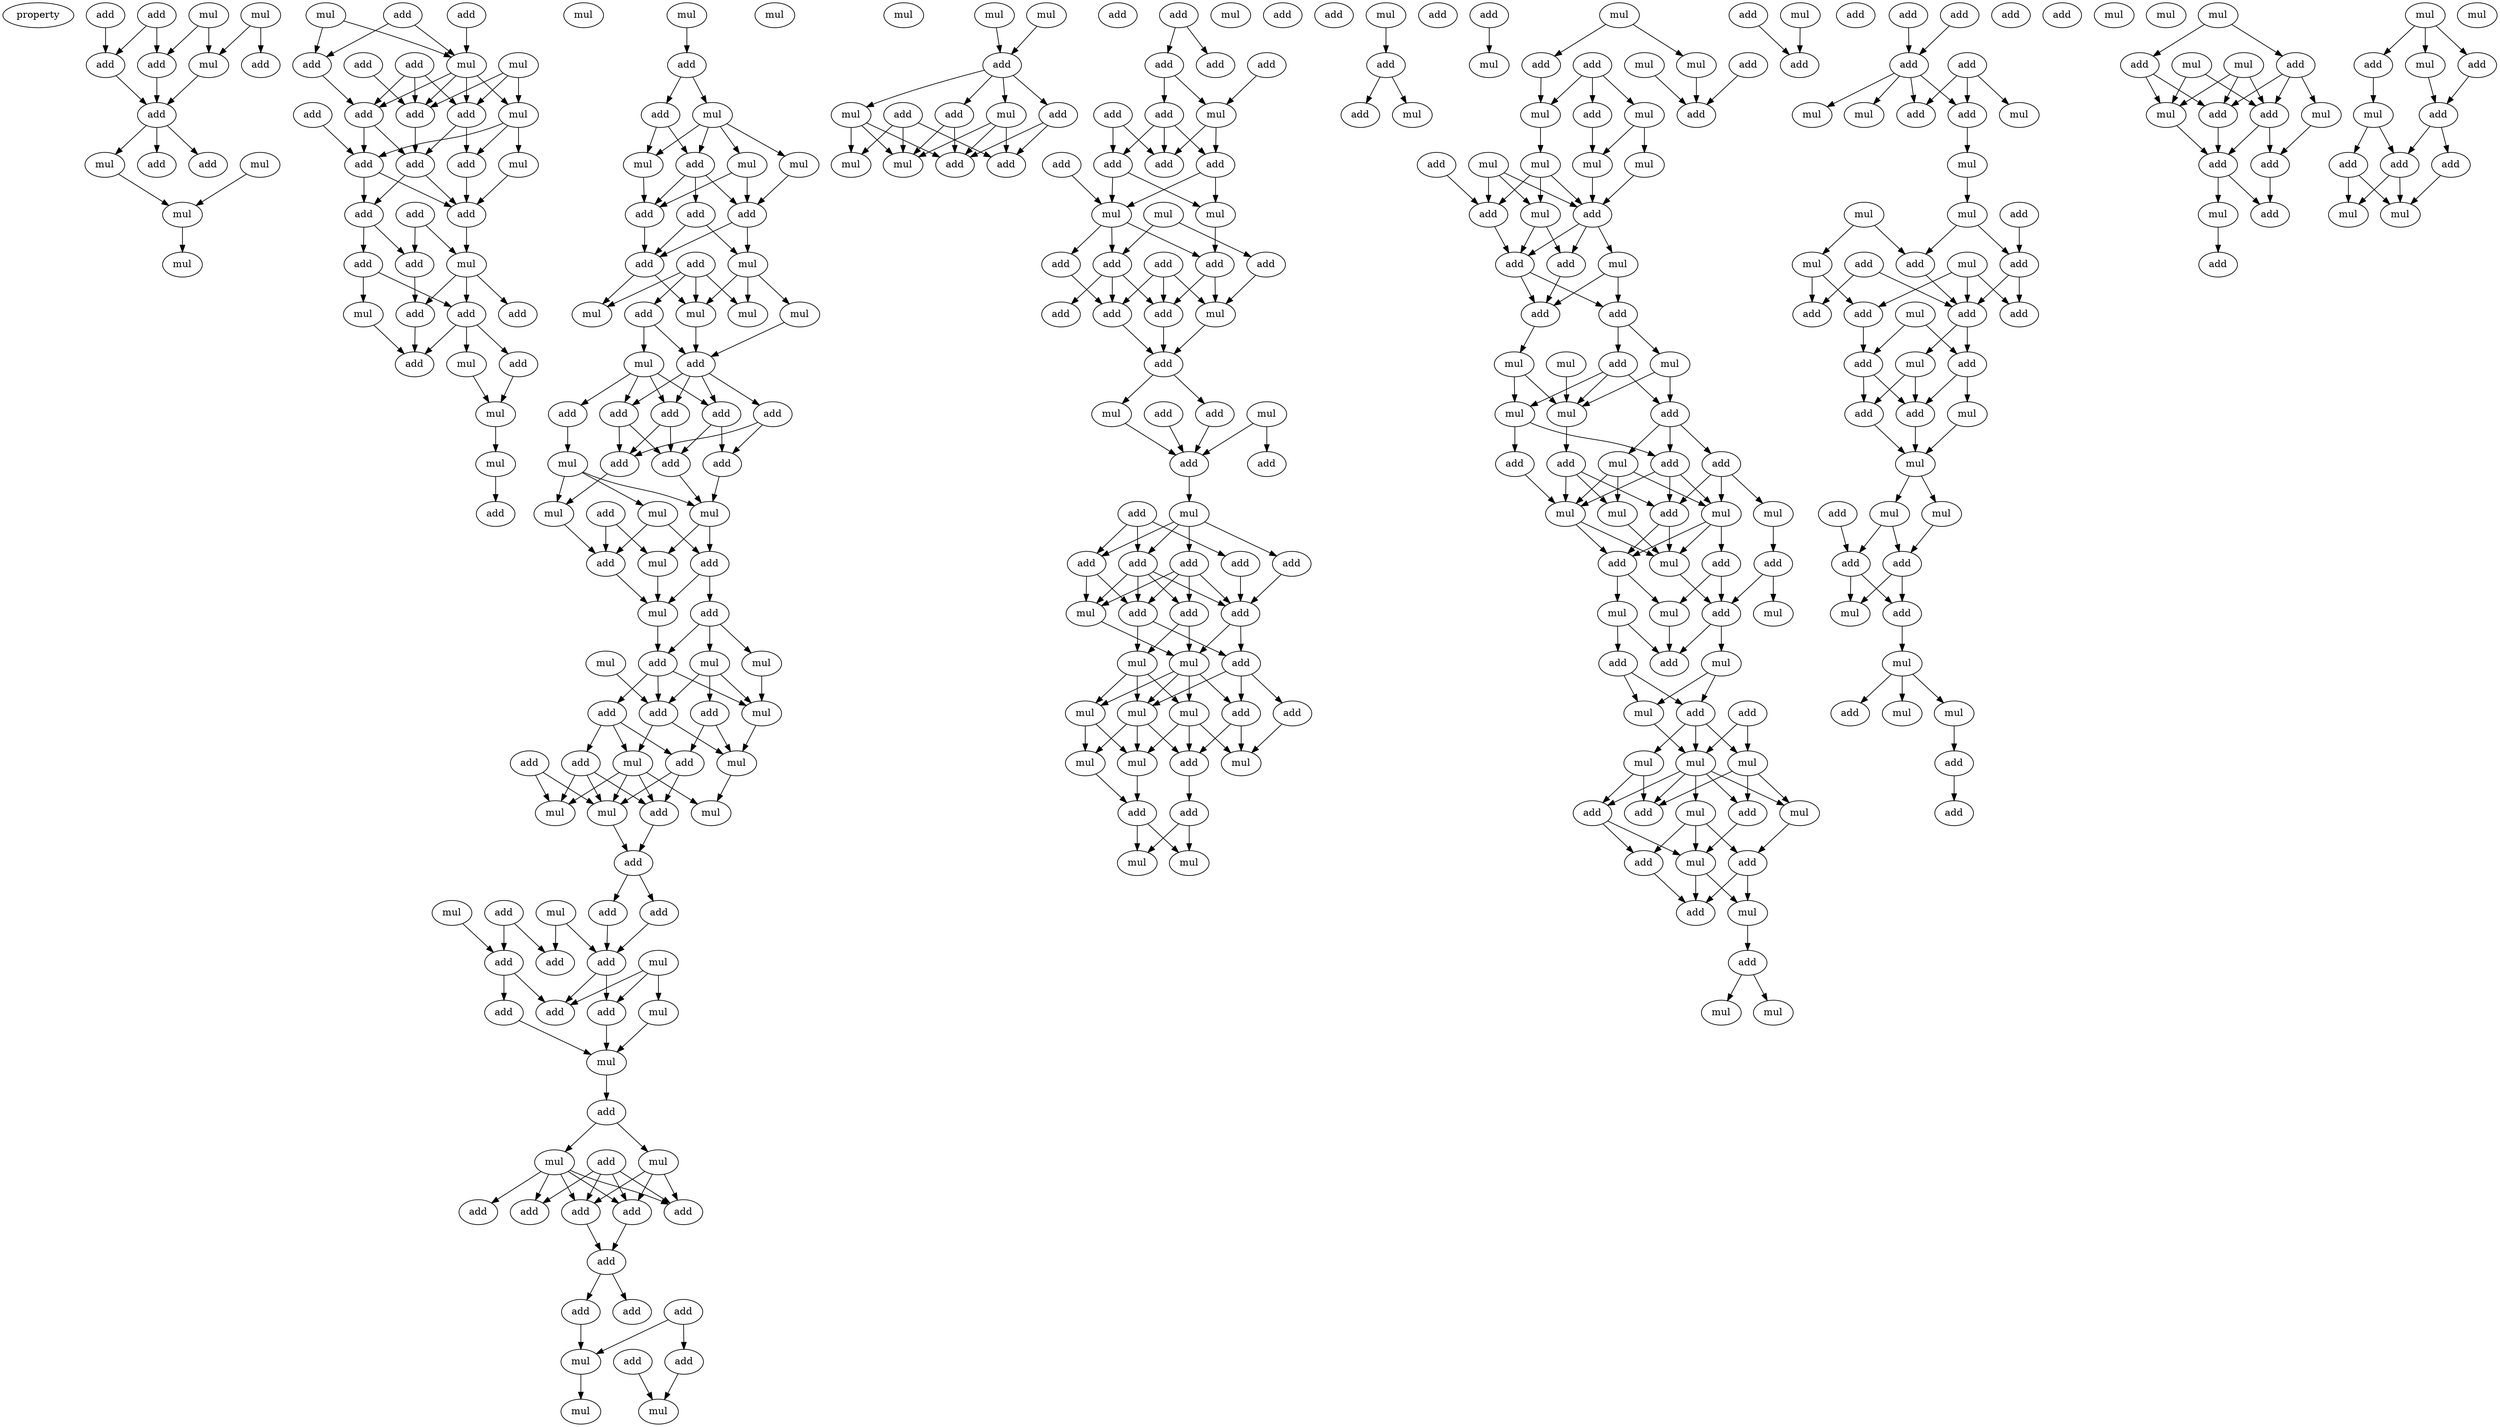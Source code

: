 digraph {
    node [fontcolor=black]
    property [mul=2,lf=1.3]
    0 [ label = add ];
    1 [ label = mul ];
    2 [ label = add ];
    3 [ label = mul ];
    4 [ label = mul ];
    5 [ label = add ];
    6 [ label = add ];
    7 [ label = add ];
    8 [ label = add ];
    9 [ label = add ];
    10 [ label = mul ];
    11 [ label = add ];
    12 [ label = mul ];
    13 [ label = mul ];
    14 [ label = add ];
    15 [ label = mul ];
    16 [ label = add ];
    17 [ label = mul ];
    18 [ label = add ];
    19 [ label = add ];
    20 [ label = add ];
    21 [ label = mul ];
    22 [ label = mul ];
    23 [ label = add ];
    24 [ label = add ];
    25 [ label = add ];
    26 [ label = mul ];
    27 [ label = add ];
    28 [ label = mul ];
    29 [ label = add ];
    30 [ label = add ];
    31 [ label = add ];
    32 [ label = add ];
    33 [ label = add ];
    34 [ label = add ];
    35 [ label = add ];
    36 [ label = add ];
    37 [ label = mul ];
    38 [ label = add ];
    39 [ label = add ];
    40 [ label = add ];
    41 [ label = mul ];
    42 [ label = mul ];
    43 [ label = mul ];
    44 [ label = add ];
    45 [ label = add ];
    46 [ label = mul ];
    47 [ label = mul ];
    48 [ label = mul ];
    49 [ label = add ];
    50 [ label = add ];
    51 [ label = add ];
    52 [ label = mul ];
    53 [ label = mul ];
    54 [ label = add ];
    55 [ label = mul ];
    56 [ label = mul ];
    57 [ label = add ];
    58 [ label = add ];
    59 [ label = add ];
    60 [ label = mul ];
    61 [ label = add ];
    62 [ label = add ];
    63 [ label = mul ];
    64 [ label = mul ];
    65 [ label = add ];
    66 [ label = mul ];
    67 [ label = mul ];
    68 [ label = mul ];
    69 [ label = add ];
    70 [ label = add ];
    71 [ label = add ];
    72 [ label = add ];
    73 [ label = add ];
    74 [ label = add ];
    75 [ label = mul ];
    76 [ label = add ];
    77 [ label = add ];
    78 [ label = add ];
    79 [ label = mul ];
    80 [ label = add ];
    81 [ label = mul ];
    82 [ label = mul ];
    83 [ label = add ];
    84 [ label = add ];
    85 [ label = mul ];
    86 [ label = mul ];
    87 [ label = add ];
    88 [ label = mul ];
    89 [ label = mul ];
    90 [ label = mul ];
    91 [ label = add ];
    92 [ label = mul ];
    93 [ label = add ];
    94 [ label = mul ];
    95 [ label = add ];
    96 [ label = add ];
    97 [ label = mul ];
    98 [ label = add ];
    99 [ label = add ];
    100 [ label = mul ];
    101 [ label = add ];
    102 [ label = add ];
    103 [ label = mul ];
    104 [ label = mul ];
    105 [ label = mul ];
    106 [ label = add ];
    107 [ label = add ];
    108 [ label = add ];
    109 [ label = add ];
    110 [ label = mul ];
    111 [ label = mul ];
    112 [ label = mul ];
    113 [ label = add ];
    114 [ label = add ];
    115 [ label = add ];
    116 [ label = add ];
    117 [ label = add ];
    118 [ label = add ];
    119 [ label = mul ];
    120 [ label = mul ];
    121 [ label = add ];
    122 [ label = add ];
    123 [ label = mul ];
    124 [ label = mul ];
    125 [ label = add ];
    126 [ label = add ];
    127 [ label = add ];
    128 [ label = add ];
    129 [ label = add ];
    130 [ label = add ];
    131 [ label = add ];
    132 [ label = add ];
    133 [ label = mul ];
    134 [ label = add ];
    135 [ label = add ];
    136 [ label = add ];
    137 [ label = mul ];
    138 [ label = mul ];
    139 [ label = mul ];
    140 [ label = mul ];
    141 [ label = add ];
    142 [ label = mul ];
    143 [ label = add ];
    144 [ label = add ];
    145 [ label = mul ];
    146 [ label = add ];
    147 [ label = mul ];
    148 [ label = add ];
    149 [ label = add ];
    150 [ label = mul ];
    151 [ label = add ];
    152 [ label = mul ];
    153 [ label = add ];
    154 [ label = add ];
    155 [ label = add ];
    156 [ label = add ];
    157 [ label = add ];
    158 [ label = add ];
    159 [ label = mul ];
    160 [ label = mul ];
    161 [ label = add ];
    162 [ label = add ];
    163 [ label = add ];
    164 [ label = add ];
    165 [ label = mul ];
    166 [ label = mul ];
    167 [ label = mul ];
    168 [ label = add ];
    169 [ label = add ];
    170 [ label = add ];
    171 [ label = add ];
    172 [ label = add ];
    173 [ label = add ];
    174 [ label = add ];
    175 [ label = add ];
    176 [ label = mul ];
    177 [ label = add ];
    178 [ label = add ];
    179 [ label = add ];
    180 [ label = mul ];
    181 [ label = mul ];
    182 [ label = add ];
    183 [ label = add ];
    184 [ label = add ];
    185 [ label = mul ];
    186 [ label = add ];
    187 [ label = add ];
    188 [ label = add ];
    189 [ label = add ];
    190 [ label = add ];
    191 [ label = add ];
    192 [ label = mul ];
    193 [ label = add ];
    194 [ label = add ];
    195 [ label = add ];
    196 [ label = mul ];
    197 [ label = mul ];
    198 [ label = add ];
    199 [ label = mul ];
    200 [ label = mul ];
    201 [ label = add ];
    202 [ label = add ];
    203 [ label = mul ];
    204 [ label = mul ];
    205 [ label = add ];
    206 [ label = mul ];
    207 [ label = mul ];
    208 [ label = add ];
    209 [ label = add ];
    210 [ label = add ];
    211 [ label = mul ];
    212 [ label = mul ];
    213 [ label = mul ];
    214 [ label = add ];
    215 [ label = add ];
    216 [ label = add ];
    217 [ label = add ];
    218 [ label = mul ];
    219 [ label = mul ];
    220 [ label = mul ];
    221 [ label = add ];
    222 [ label = add ];
    223 [ label = mul ];
    224 [ label = add ];
    225 [ label = mul ];
    226 [ label = mul ];
    227 [ label = mul ];
    228 [ label = add ];
    229 [ label = add ];
    230 [ label = mul ];
    231 [ label = add ];
    232 [ label = mul ];
    233 [ label = mul ];
    234 [ label = mul ];
    235 [ label = mul ];
    236 [ label = add ];
    237 [ label = add ];
    238 [ label = add ];
    239 [ label = mul ];
    240 [ label = add ];
    241 [ label = add ];
    242 [ label = add ];
    243 [ label = mul ];
    244 [ label = mul ];
    245 [ label = mul ];
    246 [ label = add ];
    247 [ label = mul ];
    248 [ label = add ];
    249 [ label = mul ];
    250 [ label = mul ];
    251 [ label = add ];
    252 [ label = add ];
    253 [ label = add ];
    254 [ label = add ];
    255 [ label = mul ];
    256 [ label = mul ];
    257 [ label = mul ];
    258 [ label = mul ];
    259 [ label = add ];
    260 [ label = add ];
    261 [ label = add ];
    262 [ label = mul ];
    263 [ label = add ];
    264 [ label = mul ];
    265 [ label = mul ];
    266 [ label = add ];
    267 [ label = mul ];
    268 [ label = add ];
    269 [ label = mul ];
    270 [ label = add ];
    271 [ label = add ];
    272 [ label = add ];
    273 [ label = mul ];
    274 [ label = mul ];
    275 [ label = mul ];
    276 [ label = mul ];
    277 [ label = add ];
    278 [ label = mul ];
    279 [ label = add ];
    280 [ label = mul ];
    281 [ label = add ];
    282 [ label = add ];
    283 [ label = mul ];
    284 [ label = add ];
    285 [ label = add ];
    286 [ label = mul ];
    287 [ label = add ];
    288 [ label = mul ];
    289 [ label = add ];
    290 [ label = mul ];
    291 [ label = add ];
    292 [ label = mul ];
    293 [ label = add ];
    294 [ label = add ];
    295 [ label = add ];
    296 [ label = add ];
    297 [ label = add ];
    298 [ label = mul ];
    299 [ label = add ];
    300 [ label = mul ];
    301 [ label = add ];
    302 [ label = mul ];
    303 [ label = mul ];
    304 [ label = mul ];
    305 [ label = mul ];
    306 [ label = add ];
    307 [ label = mul ];
    308 [ label = add ];
    309 [ label = add ];
    310 [ label = mul ];
    311 [ label = add ];
    312 [ label = add ];
    313 [ label = add ];
    314 [ label = add ];
    315 [ label = mul ];
    316 [ label = add ];
    317 [ label = mul ];
    318 [ label = add ];
    319 [ label = add ];
    320 [ label = add ];
    321 [ label = add ];
    322 [ label = mul ];
    323 [ label = mul ];
    324 [ label = mul ];
    325 [ label = mul ];
    326 [ label = add ];
    327 [ label = add ];
    328 [ label = add ];
    329 [ label = add ];
    330 [ label = add ];
    331 [ label = add ];
    332 [ label = mul ];
    333 [ label = mul ];
    334 [ label = add ];
    335 [ label = mul ];
    336 [ label = mul ];
    337 [ label = mul ];
    338 [ label = mul ];
    339 [ label = add ];
    340 [ label = add ];
    341 [ label = mul ];
    342 [ label = add ];
    343 [ label = mul ];
    344 [ label = add ];
    345 [ label = mul ];
    346 [ label = mul ];
    347 [ label = add ];
    348 [ label = add ];
    349 [ label = mul ];
    350 [ label = add ];
    351 [ label = add ];
    352 [ label = add ];
    353 [ label = mul ];
    354 [ label = mul ];
    355 [ label = add ];
    356 [ label = add ];
    357 [ label = add ];
    358 [ label = mul ];
    359 [ label = add ];
    360 [ label = mul ];
    361 [ label = add ];
    362 [ label = add ];
    363 [ label = add ];
    364 [ label = mul ];
    365 [ label = mul ];
    366 [ label = mul ];
    0 -> 5 [ name = 0 ];
    0 -> 6 [ name = 1 ];
    1 -> 4 [ name = 2 ];
    1 -> 7 [ name = 3 ];
    2 -> 6 [ name = 4 ];
    3 -> 4 [ name = 5 ];
    3 -> 5 [ name = 6 ];
    4 -> 8 [ name = 7 ];
    5 -> 8 [ name = 8 ];
    6 -> 8 [ name = 9 ];
    8 -> 9 [ name = 10 ];
    8 -> 10 [ name = 11 ];
    8 -> 11 [ name = 12 ];
    10 -> 13 [ name = 13 ];
    12 -> 13 [ name = 14 ];
    13 -> 15 [ name = 15 ];
    14 -> 21 [ name = 16 ];
    16 -> 19 [ name = 17 ];
    16 -> 21 [ name = 18 ];
    17 -> 19 [ name = 19 ];
    17 -> 21 [ name = 20 ];
    18 -> 23 [ name = 21 ];
    18 -> 24 [ name = 22 ];
    18 -> 25 [ name = 23 ];
    19 -> 24 [ name = 24 ];
    20 -> 23 [ name = 25 ];
    21 -> 23 [ name = 26 ];
    21 -> 24 [ name = 27 ];
    21 -> 25 [ name = 28 ];
    21 -> 26 [ name = 29 ];
    22 -> 23 [ name = 30 ];
    22 -> 25 [ name = 31 ];
    22 -> 26 [ name = 32 ];
    23 -> 30 [ name = 33 ];
    24 -> 30 [ name = 34 ];
    24 -> 31 [ name = 35 ];
    25 -> 29 [ name = 36 ];
    25 -> 30 [ name = 37 ];
    26 -> 28 [ name = 38 ];
    26 -> 29 [ name = 39 ];
    26 -> 31 [ name = 40 ];
    27 -> 31 [ name = 41 ];
    28 -> 34 [ name = 42 ];
    29 -> 34 [ name = 43 ];
    30 -> 33 [ name = 44 ];
    30 -> 34 [ name = 45 ];
    31 -> 33 [ name = 46 ];
    31 -> 34 [ name = 47 ];
    32 -> 35 [ name = 48 ];
    32 -> 37 [ name = 49 ];
    33 -> 35 [ name = 50 ];
    33 -> 36 [ name = 51 ];
    34 -> 37 [ name = 52 ];
    35 -> 38 [ name = 53 ];
    36 -> 40 [ name = 54 ];
    36 -> 42 [ name = 55 ];
    37 -> 38 [ name = 56 ];
    37 -> 39 [ name = 57 ];
    37 -> 40 [ name = 58 ];
    38 -> 44 [ name = 59 ];
    40 -> 43 [ name = 60 ];
    40 -> 44 [ name = 61 ];
    40 -> 45 [ name = 62 ];
    42 -> 44 [ name = 63 ];
    43 -> 46 [ name = 64 ];
    45 -> 46 [ name = 65 ];
    46 -> 47 [ name = 66 ];
    47 -> 49 [ name = 67 ];
    48 -> 50 [ name = 68 ];
    50 -> 51 [ name = 69 ];
    50 -> 52 [ name = 70 ];
    51 -> 54 [ name = 71 ];
    51 -> 56 [ name = 72 ];
    52 -> 53 [ name = 73 ];
    52 -> 54 [ name = 74 ];
    52 -> 55 [ name = 75 ];
    52 -> 56 [ name = 76 ];
    53 -> 57 [ name = 77 ];
    53 -> 59 [ name = 78 ];
    54 -> 57 [ name = 79 ];
    54 -> 58 [ name = 80 ];
    54 -> 59 [ name = 81 ];
    55 -> 59 [ name = 82 ];
    56 -> 57 [ name = 83 ];
    57 -> 61 [ name = 84 ];
    58 -> 60 [ name = 85 ];
    58 -> 61 [ name = 86 ];
    59 -> 60 [ name = 87 ];
    59 -> 61 [ name = 88 ];
    60 -> 63 [ name = 89 ];
    60 -> 64 [ name = 90 ];
    60 -> 66 [ name = 91 ];
    61 -> 66 [ name = 92 ];
    61 -> 67 [ name = 93 ];
    62 -> 64 [ name = 94 ];
    62 -> 65 [ name = 95 ];
    62 -> 66 [ name = 96 ];
    62 -> 67 [ name = 97 ];
    63 -> 69 [ name = 98 ];
    65 -> 68 [ name = 99 ];
    65 -> 69 [ name = 100 ];
    66 -> 69 [ name = 101 ];
    68 -> 71 [ name = 102 ];
    68 -> 72 [ name = 103 ];
    68 -> 73 [ name = 104 ];
    68 -> 74 [ name = 105 ];
    69 -> 70 [ name = 106 ];
    69 -> 72 [ name = 107 ];
    69 -> 73 [ name = 108 ];
    69 -> 74 [ name = 109 ];
    70 -> 76 [ name = 110 ];
    70 -> 77 [ name = 111 ];
    71 -> 75 [ name = 112 ];
    72 -> 76 [ name = 113 ];
    72 -> 78 [ name = 114 ];
    73 -> 77 [ name = 115 ];
    73 -> 78 [ name = 116 ];
    74 -> 77 [ name = 117 ];
    74 -> 78 [ name = 118 ];
    75 -> 79 [ name = 119 ];
    75 -> 81 [ name = 120 ];
    75 -> 82 [ name = 121 ];
    76 -> 79 [ name = 122 ];
    77 -> 82 [ name = 123 ];
    78 -> 79 [ name = 124 ];
    79 -> 84 [ name = 125 ];
    79 -> 85 [ name = 126 ];
    80 -> 83 [ name = 127 ];
    80 -> 85 [ name = 128 ];
    81 -> 83 [ name = 129 ];
    81 -> 84 [ name = 130 ];
    82 -> 83 [ name = 131 ];
    83 -> 86 [ name = 132 ];
    84 -> 86 [ name = 133 ];
    84 -> 87 [ name = 134 ];
    85 -> 86 [ name = 135 ];
    86 -> 91 [ name = 136 ];
    87 -> 88 [ name = 137 ];
    87 -> 91 [ name = 138 ];
    87 -> 92 [ name = 139 ];
    88 -> 94 [ name = 140 ];
    89 -> 96 [ name = 141 ];
    91 -> 94 [ name = 142 ];
    91 -> 95 [ name = 143 ];
    91 -> 96 [ name = 144 ];
    92 -> 93 [ name = 145 ];
    92 -> 94 [ name = 146 ];
    92 -> 96 [ name = 147 ];
    93 -> 97 [ name = 148 ];
    93 -> 101 [ name = 149 ];
    94 -> 97 [ name = 150 ];
    95 -> 99 [ name = 151 ];
    95 -> 100 [ name = 152 ];
    95 -> 101 [ name = 153 ];
    96 -> 97 [ name = 154 ];
    96 -> 100 [ name = 155 ];
    97 -> 104 [ name = 156 ];
    98 -> 103 [ name = 157 ];
    98 -> 105 [ name = 158 ];
    99 -> 102 [ name = 159 ];
    99 -> 103 [ name = 160 ];
    99 -> 105 [ name = 161 ];
    100 -> 102 [ name = 162 ];
    100 -> 103 [ name = 163 ];
    100 -> 104 [ name = 164 ];
    100 -> 105 [ name = 165 ];
    101 -> 102 [ name = 166 ];
    101 -> 103 [ name = 167 ];
    102 -> 106 [ name = 168 ];
    103 -> 106 [ name = 169 ];
    106 -> 107 [ name = 170 ];
    106 -> 108 [ name = 171 ];
    107 -> 114 [ name = 172 ];
    108 -> 114 [ name = 173 ];
    109 -> 113 [ name = 174 ];
    109 -> 115 [ name = 175 ];
    110 -> 113 [ name = 176 ];
    111 -> 114 [ name = 177 ];
    111 -> 115 [ name = 178 ];
    112 -> 116 [ name = 179 ];
    112 -> 118 [ name = 180 ];
    112 -> 119 [ name = 181 ];
    113 -> 117 [ name = 182 ];
    113 -> 118 [ name = 183 ];
    114 -> 116 [ name = 184 ];
    114 -> 118 [ name = 185 ];
    116 -> 120 [ name = 186 ];
    117 -> 120 [ name = 187 ];
    119 -> 120 [ name = 188 ];
    120 -> 121 [ name = 189 ];
    121 -> 123 [ name = 190 ];
    121 -> 124 [ name = 191 ];
    122 -> 125 [ name = 192 ];
    122 -> 126 [ name = 193 ];
    122 -> 128 [ name = 194 ];
    122 -> 129 [ name = 195 ];
    123 -> 125 [ name = 196 ];
    123 -> 126 [ name = 197 ];
    123 -> 129 [ name = 198 ];
    124 -> 125 [ name = 199 ];
    124 -> 126 [ name = 200 ];
    124 -> 127 [ name = 201 ];
    124 -> 128 [ name = 202 ];
    124 -> 129 [ name = 203 ];
    126 -> 130 [ name = 204 ];
    129 -> 130 [ name = 205 ];
    130 -> 131 [ name = 206 ];
    130 -> 132 [ name = 207 ];
    132 -> 137 [ name = 208 ];
    134 -> 135 [ name = 209 ];
    134 -> 137 [ name = 210 ];
    135 -> 139 [ name = 211 ];
    136 -> 139 [ name = 212 ];
    137 -> 140 [ name = 213 ];
    138 -> 143 [ name = 214 ];
    142 -> 143 [ name = 215 ];
    143 -> 145 [ name = 216 ];
    143 -> 146 [ name = 217 ];
    143 -> 147 [ name = 218 ];
    143 -> 148 [ name = 219 ];
    144 -> 149 [ name = 220 ];
    144 -> 150 [ name = 221 ];
    144 -> 152 [ name = 222 ];
    145 -> 150 [ name = 223 ];
    145 -> 151 [ name = 224 ];
    145 -> 152 [ name = 225 ];
    146 -> 150 [ name = 226 ];
    146 -> 151 [ name = 227 ];
    147 -> 149 [ name = 228 ];
    147 -> 150 [ name = 229 ];
    147 -> 151 [ name = 230 ];
    148 -> 149 [ name = 231 ];
    148 -> 151 [ name = 232 ];
    153 -> 155 [ name = 233 ];
    153 -> 156 [ name = 234 ];
    154 -> 159 [ name = 235 ];
    156 -> 157 [ name = 236 ];
    156 -> 159 [ name = 237 ];
    157 -> 161 [ name = 238 ];
    157 -> 162 [ name = 239 ];
    157 -> 163 [ name = 240 ];
    158 -> 161 [ name = 241 ];
    158 -> 162 [ name = 242 ];
    159 -> 162 [ name = 243 ];
    159 -> 163 [ name = 244 ];
    161 -> 166 [ name = 245 ];
    161 -> 167 [ name = 246 ];
    163 -> 166 [ name = 247 ];
    163 -> 167 [ name = 248 ];
    164 -> 166 [ name = 249 ];
    165 -> 168 [ name = 250 ];
    165 -> 170 [ name = 251 ];
    166 -> 170 [ name = 252 ];
    166 -> 171 [ name = 253 ];
    166 -> 172 [ name = 254 ];
    167 -> 171 [ name = 255 ];
    168 -> 176 [ name = 256 ];
    169 -> 173 [ name = 257 ];
    169 -> 174 [ name = 258 ];
    169 -> 176 [ name = 259 ];
    170 -> 173 [ name = 260 ];
    170 -> 174 [ name = 261 ];
    170 -> 175 [ name = 262 ];
    171 -> 173 [ name = 263 ];
    171 -> 176 [ name = 264 ];
    172 -> 174 [ name = 265 ];
    173 -> 177 [ name = 266 ];
    174 -> 177 [ name = 267 ];
    176 -> 177 [ name = 268 ];
    177 -> 179 [ name = 269 ];
    177 -> 181 [ name = 270 ];
    178 -> 183 [ name = 271 ];
    179 -> 183 [ name = 272 ];
    180 -> 183 [ name = 273 ];
    180 -> 184 [ name = 274 ];
    181 -> 183 [ name = 275 ];
    183 -> 185 [ name = 276 ];
    185 -> 187 [ name = 277 ];
    185 -> 188 [ name = 278 ];
    185 -> 189 [ name = 279 ];
    185 -> 190 [ name = 280 ];
    186 -> 188 [ name = 281 ];
    186 -> 190 [ name = 282 ];
    186 -> 191 [ name = 283 ];
    187 -> 195 [ name = 284 ];
    188 -> 192 [ name = 285 ];
    188 -> 193 [ name = 286 ];
    188 -> 194 [ name = 287 ];
    188 -> 195 [ name = 288 ];
    189 -> 192 [ name = 289 ];
    189 -> 193 [ name = 290 ];
    189 -> 194 [ name = 291 ];
    189 -> 195 [ name = 292 ];
    190 -> 192 [ name = 293 ];
    190 -> 194 [ name = 294 ];
    191 -> 195 [ name = 295 ];
    192 -> 197 [ name = 296 ];
    193 -> 196 [ name = 297 ];
    193 -> 197 [ name = 298 ];
    194 -> 196 [ name = 299 ];
    194 -> 198 [ name = 300 ];
    195 -> 197 [ name = 301 ];
    195 -> 198 [ name = 302 ];
    196 -> 199 [ name = 303 ];
    196 -> 200 [ name = 304 ];
    196 -> 203 [ name = 305 ];
    197 -> 199 [ name = 306 ];
    197 -> 200 [ name = 307 ];
    197 -> 201 [ name = 308 ];
    197 -> 203 [ name = 309 ];
    198 -> 200 [ name = 310 ];
    198 -> 201 [ name = 311 ];
    198 -> 202 [ name = 312 ];
    199 -> 204 [ name = 313 ];
    199 -> 206 [ name = 314 ];
    200 -> 204 [ name = 315 ];
    200 -> 205 [ name = 316 ];
    200 -> 206 [ name = 317 ];
    201 -> 205 [ name = 318 ];
    201 -> 207 [ name = 319 ];
    202 -> 207 [ name = 320 ];
    203 -> 204 [ name = 321 ];
    203 -> 205 [ name = 322 ];
    203 -> 207 [ name = 323 ];
    204 -> 208 [ name = 324 ];
    205 -> 209 [ name = 325 ];
    206 -> 208 [ name = 326 ];
    208 -> 211 [ name = 327 ];
    208 -> 212 [ name = 328 ];
    209 -> 211 [ name = 329 ];
    209 -> 212 [ name = 330 ];
    213 -> 214 [ name = 331 ];
    214 -> 215 [ name = 332 ];
    214 -> 218 [ name = 333 ];
    217 -> 219 [ name = 334 ];
    220 -> 221 [ name = 335 ];
    220 -> 223 [ name = 336 ];
    221 -> 227 [ name = 337 ];
    222 -> 229 [ name = 338 ];
    223 -> 229 [ name = 339 ];
    224 -> 226 [ name = 340 ];
    224 -> 227 [ name = 341 ];
    224 -> 228 [ name = 342 ];
    225 -> 229 [ name = 343 ];
    226 -> 232 [ name = 344 ];
    226 -> 233 [ name = 345 ];
    227 -> 230 [ name = 346 ];
    228 -> 233 [ name = 347 ];
    230 -> 235 [ name = 348 ];
    230 -> 236 [ name = 349 ];
    230 -> 237 [ name = 350 ];
    231 -> 236 [ name = 351 ];
    232 -> 237 [ name = 352 ];
    233 -> 237 [ name = 353 ];
    234 -> 235 [ name = 354 ];
    234 -> 236 [ name = 355 ];
    234 -> 237 [ name = 356 ];
    235 -> 238 [ name = 357 ];
    235 -> 240 [ name = 358 ];
    236 -> 238 [ name = 359 ];
    237 -> 238 [ name = 360 ];
    237 -> 239 [ name = 361 ];
    237 -> 240 [ name = 362 ];
    238 -> 241 [ name = 363 ];
    238 -> 242 [ name = 364 ];
    239 -> 241 [ name = 365 ];
    239 -> 242 [ name = 366 ];
    240 -> 241 [ name = 367 ];
    241 -> 245 [ name = 368 ];
    242 -> 244 [ name = 369 ];
    242 -> 246 [ name = 370 ];
    243 -> 249 [ name = 371 ];
    244 -> 248 [ name = 372 ];
    244 -> 249 [ name = 373 ];
    245 -> 247 [ name = 374 ];
    245 -> 249 [ name = 375 ];
    246 -> 247 [ name = 376 ];
    246 -> 248 [ name = 377 ];
    246 -> 249 [ name = 378 ];
    247 -> 253 [ name = 379 ];
    247 -> 254 [ name = 380 ];
    248 -> 250 [ name = 381 ];
    248 -> 252 [ name = 382 ];
    248 -> 254 [ name = 383 ];
    249 -> 251 [ name = 384 ];
    250 -> 255 [ name = 385 ];
    250 -> 256 [ name = 386 ];
    250 -> 258 [ name = 387 ];
    251 -> 255 [ name = 388 ];
    251 -> 258 [ name = 389 ];
    251 -> 259 [ name = 390 ];
    252 -> 256 [ name = 391 ];
    252 -> 257 [ name = 392 ];
    252 -> 259 [ name = 393 ];
    253 -> 255 [ name = 394 ];
    254 -> 255 [ name = 395 ];
    254 -> 256 [ name = 396 ];
    254 -> 259 [ name = 397 ];
    255 -> 261 [ name = 398 ];
    255 -> 262 [ name = 399 ];
    256 -> 260 [ name = 400 ];
    256 -> 261 [ name = 401 ];
    256 -> 262 [ name = 402 ];
    257 -> 263 [ name = 403 ];
    258 -> 262 [ name = 404 ];
    259 -> 261 [ name = 405 ];
    259 -> 262 [ name = 406 ];
    260 -> 265 [ name = 407 ];
    260 -> 266 [ name = 408 ];
    261 -> 264 [ name = 409 ];
    261 -> 265 [ name = 410 ];
    262 -> 266 [ name = 411 ];
    263 -> 266 [ name = 412 ];
    263 -> 267 [ name = 413 ];
    264 -> 268 [ name = 414 ];
    264 -> 270 [ name = 415 ];
    265 -> 268 [ name = 416 ];
    266 -> 268 [ name = 417 ];
    266 -> 269 [ name = 418 ];
    269 -> 271 [ name = 419 ];
    269 -> 273 [ name = 420 ];
    270 -> 271 [ name = 421 ];
    270 -> 273 [ name = 422 ];
    271 -> 274 [ name = 423 ];
    271 -> 275 [ name = 424 ];
    271 -> 276 [ name = 425 ];
    272 -> 274 [ name = 426 ];
    272 -> 276 [ name = 427 ];
    273 -> 274 [ name = 428 ];
    274 -> 277 [ name = 429 ];
    274 -> 278 [ name = 430 ];
    274 -> 279 [ name = 431 ];
    274 -> 280 [ name = 432 ];
    274 -> 281 [ name = 433 ];
    275 -> 279 [ name = 434 ];
    275 -> 281 [ name = 435 ];
    276 -> 277 [ name = 436 ];
    276 -> 278 [ name = 437 ];
    276 -> 281 [ name = 438 ];
    277 -> 283 [ name = 439 ];
    278 -> 284 [ name = 440 ];
    279 -> 282 [ name = 441 ];
    279 -> 283 [ name = 442 ];
    280 -> 282 [ name = 443 ];
    280 -> 283 [ name = 444 ];
    280 -> 284 [ name = 445 ];
    282 -> 285 [ name = 446 ];
    283 -> 285 [ name = 447 ];
    283 -> 286 [ name = 448 ];
    284 -> 285 [ name = 449 ];
    284 -> 286 [ name = 450 ];
    286 -> 287 [ name = 451 ];
    287 -> 288 [ name = 452 ];
    287 -> 290 [ name = 453 ];
    289 -> 293 [ name = 454 ];
    292 -> 293 [ name = 455 ];
    294 -> 296 [ name = 456 ];
    295 -> 296 [ name = 457 ];
    296 -> 298 [ name = 458 ];
    296 -> 299 [ name = 459 ];
    296 -> 300 [ name = 460 ];
    296 -> 301 [ name = 461 ];
    297 -> 299 [ name = 462 ];
    297 -> 301 [ name = 463 ];
    297 -> 302 [ name = 464 ];
    301 -> 303 [ name = 465 ];
    303 -> 305 [ name = 466 ];
    304 -> 308 [ name = 467 ];
    304 -> 310 [ name = 468 ];
    305 -> 308 [ name = 469 ];
    305 -> 309 [ name = 470 ];
    306 -> 309 [ name = 471 ];
    307 -> 312 [ name = 472 ];
    307 -> 313 [ name = 473 ];
    307 -> 316 [ name = 474 ];
    308 -> 312 [ name = 475 ];
    309 -> 312 [ name = 476 ];
    309 -> 316 [ name = 477 ];
    310 -> 313 [ name = 478 ];
    310 -> 314 [ name = 479 ];
    311 -> 312 [ name = 480 ];
    311 -> 314 [ name = 481 ];
    312 -> 317 [ name = 482 ];
    312 -> 318 [ name = 483 ];
    313 -> 319 [ name = 484 ];
    315 -> 318 [ name = 485 ];
    315 -> 319 [ name = 486 ];
    317 -> 320 [ name = 487 ];
    317 -> 321 [ name = 488 ];
    318 -> 320 [ name = 489 ];
    318 -> 322 [ name = 490 ];
    319 -> 320 [ name = 491 ];
    319 -> 321 [ name = 492 ];
    320 -> 323 [ name = 493 ];
    321 -> 323 [ name = 494 ];
    322 -> 323 [ name = 495 ];
    323 -> 324 [ name = 496 ];
    323 -> 325 [ name = 497 ];
    324 -> 330 [ name = 498 ];
    325 -> 329 [ name = 499 ];
    325 -> 330 [ name = 500 ];
    328 -> 329 [ name = 501 ];
    329 -> 331 [ name = 502 ];
    329 -> 332 [ name = 503 ];
    330 -> 331 [ name = 504 ];
    330 -> 332 [ name = 505 ];
    331 -> 333 [ name = 506 ];
    333 -> 334 [ name = 507 ];
    333 -> 335 [ name = 508 ];
    333 -> 336 [ name = 509 ];
    336 -> 339 [ name = 510 ];
    339 -> 340 [ name = 511 ];
    341 -> 342 [ name = 512 ];
    341 -> 344 [ name = 513 ];
    342 -> 346 [ name = 514 ];
    342 -> 348 [ name = 515 ];
    343 -> 346 [ name = 516 ];
    343 -> 347 [ name = 517 ];
    343 -> 348 [ name = 518 ];
    344 -> 347 [ name = 519 ];
    344 -> 348 [ name = 520 ];
    344 -> 349 [ name = 521 ];
    345 -> 346 [ name = 522 ];
    345 -> 347 [ name = 523 ];
    346 -> 350 [ name = 524 ];
    347 -> 350 [ name = 525 ];
    347 -> 351 [ name = 526 ];
    348 -> 350 [ name = 527 ];
    349 -> 351 [ name = 528 ];
    350 -> 352 [ name = 529 ];
    350 -> 353 [ name = 530 ];
    351 -> 352 [ name = 531 ];
    353 -> 356 [ name = 532 ];
    354 -> 355 [ name = 533 ];
    354 -> 357 [ name = 534 ];
    354 -> 358 [ name = 535 ];
    355 -> 359 [ name = 536 ];
    357 -> 360 [ name = 537 ];
    358 -> 359 [ name = 538 ];
    359 -> 362 [ name = 539 ];
    359 -> 363 [ name = 540 ];
    360 -> 361 [ name = 541 ];
    360 -> 362 [ name = 542 ];
    361 -> 364 [ name = 543 ];
    361 -> 365 [ name = 544 ];
    362 -> 364 [ name = 545 ];
    362 -> 365 [ name = 546 ];
    363 -> 364 [ name = 547 ];
}

